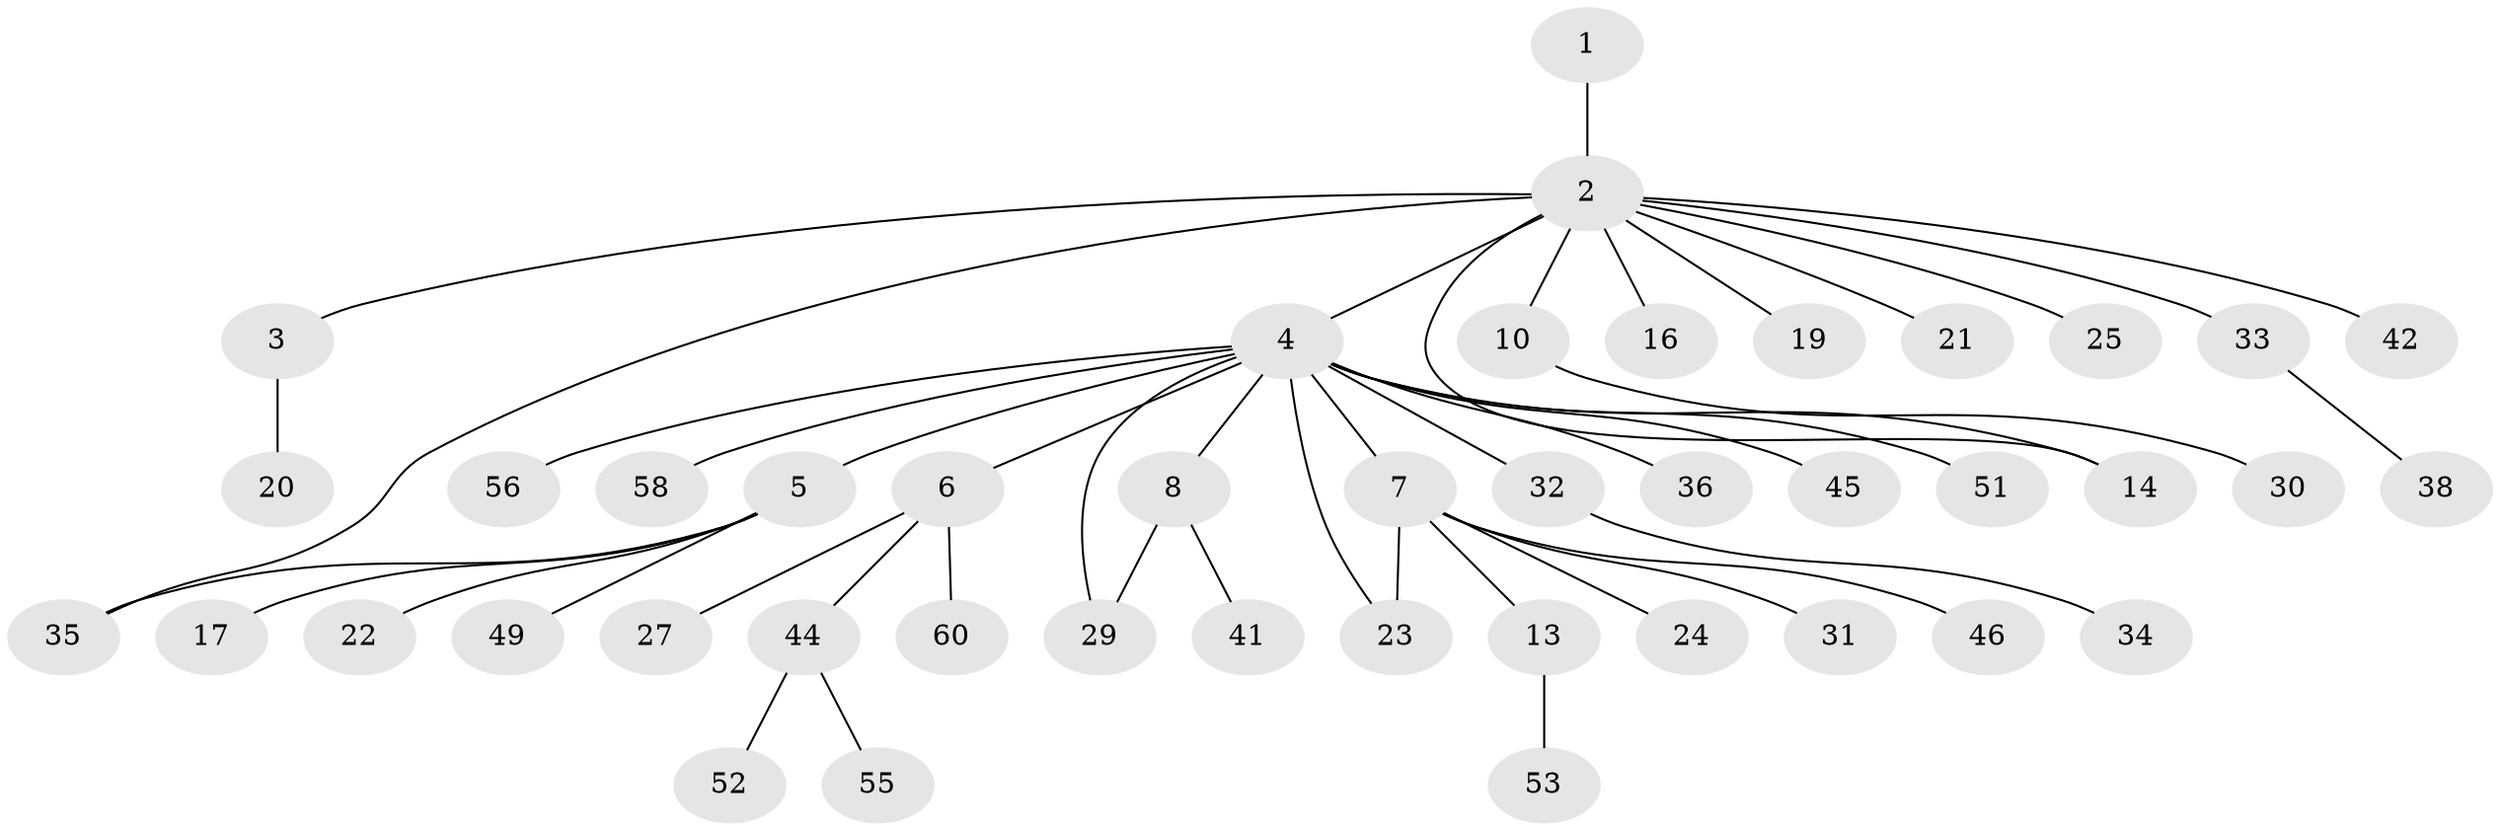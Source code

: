// original degree distribution, {1: 0.6065573770491803, 14: 0.01639344262295082, 2: 0.21311475409836064, 15: 0.01639344262295082, 6: 0.01639344262295082, 5: 0.01639344262295082, 7: 0.01639344262295082, 4: 0.03278688524590164, 3: 0.06557377049180328}
// Generated by graph-tools (version 1.1) at 2025/41/03/06/25 10:41:49]
// undirected, 43 vertices, 46 edges
graph export_dot {
graph [start="1"]
  node [color=gray90,style=filled];
  1;
  2 [super="+26"];
  3 [super="+15"];
  4 [super="+18"];
  5 [super="+48"];
  6 [super="+57"];
  7 [super="+11"];
  8 [super="+9"];
  10 [super="+12"];
  13 [super="+28"];
  14;
  16 [super="+39"];
  17 [super="+43"];
  19 [super="+59"];
  20;
  21;
  22;
  23;
  24;
  25;
  27;
  29 [super="+37"];
  30 [super="+50"];
  31;
  32 [super="+40"];
  33 [super="+47"];
  34;
  35;
  36;
  38;
  41;
  42;
  44 [super="+54"];
  45 [super="+61"];
  46;
  49;
  51;
  52;
  53;
  55;
  56;
  58;
  60;
  1 -- 2;
  2 -- 3 [weight=2];
  2 -- 4;
  2 -- 10;
  2 -- 14;
  2 -- 16;
  2 -- 19;
  2 -- 21;
  2 -- 25;
  2 -- 33;
  2 -- 35;
  2 -- 42;
  3 -- 20;
  4 -- 5;
  4 -- 6;
  4 -- 7;
  4 -- 8;
  4 -- 14;
  4 -- 23;
  4 -- 29;
  4 -- 32;
  4 -- 36;
  4 -- 45;
  4 -- 51;
  4 -- 56;
  4 -- 58;
  5 -- 17;
  5 -- 22;
  5 -- 35;
  5 -- 49;
  6 -- 27;
  6 -- 44;
  6 -- 60;
  7 -- 13;
  7 -- 23;
  7 -- 24;
  7 -- 31;
  7 -- 46;
  8 -- 29;
  8 -- 41;
  10 -- 30;
  13 -- 53;
  32 -- 34;
  33 -- 38;
  44 -- 52;
  44 -- 55;
}
